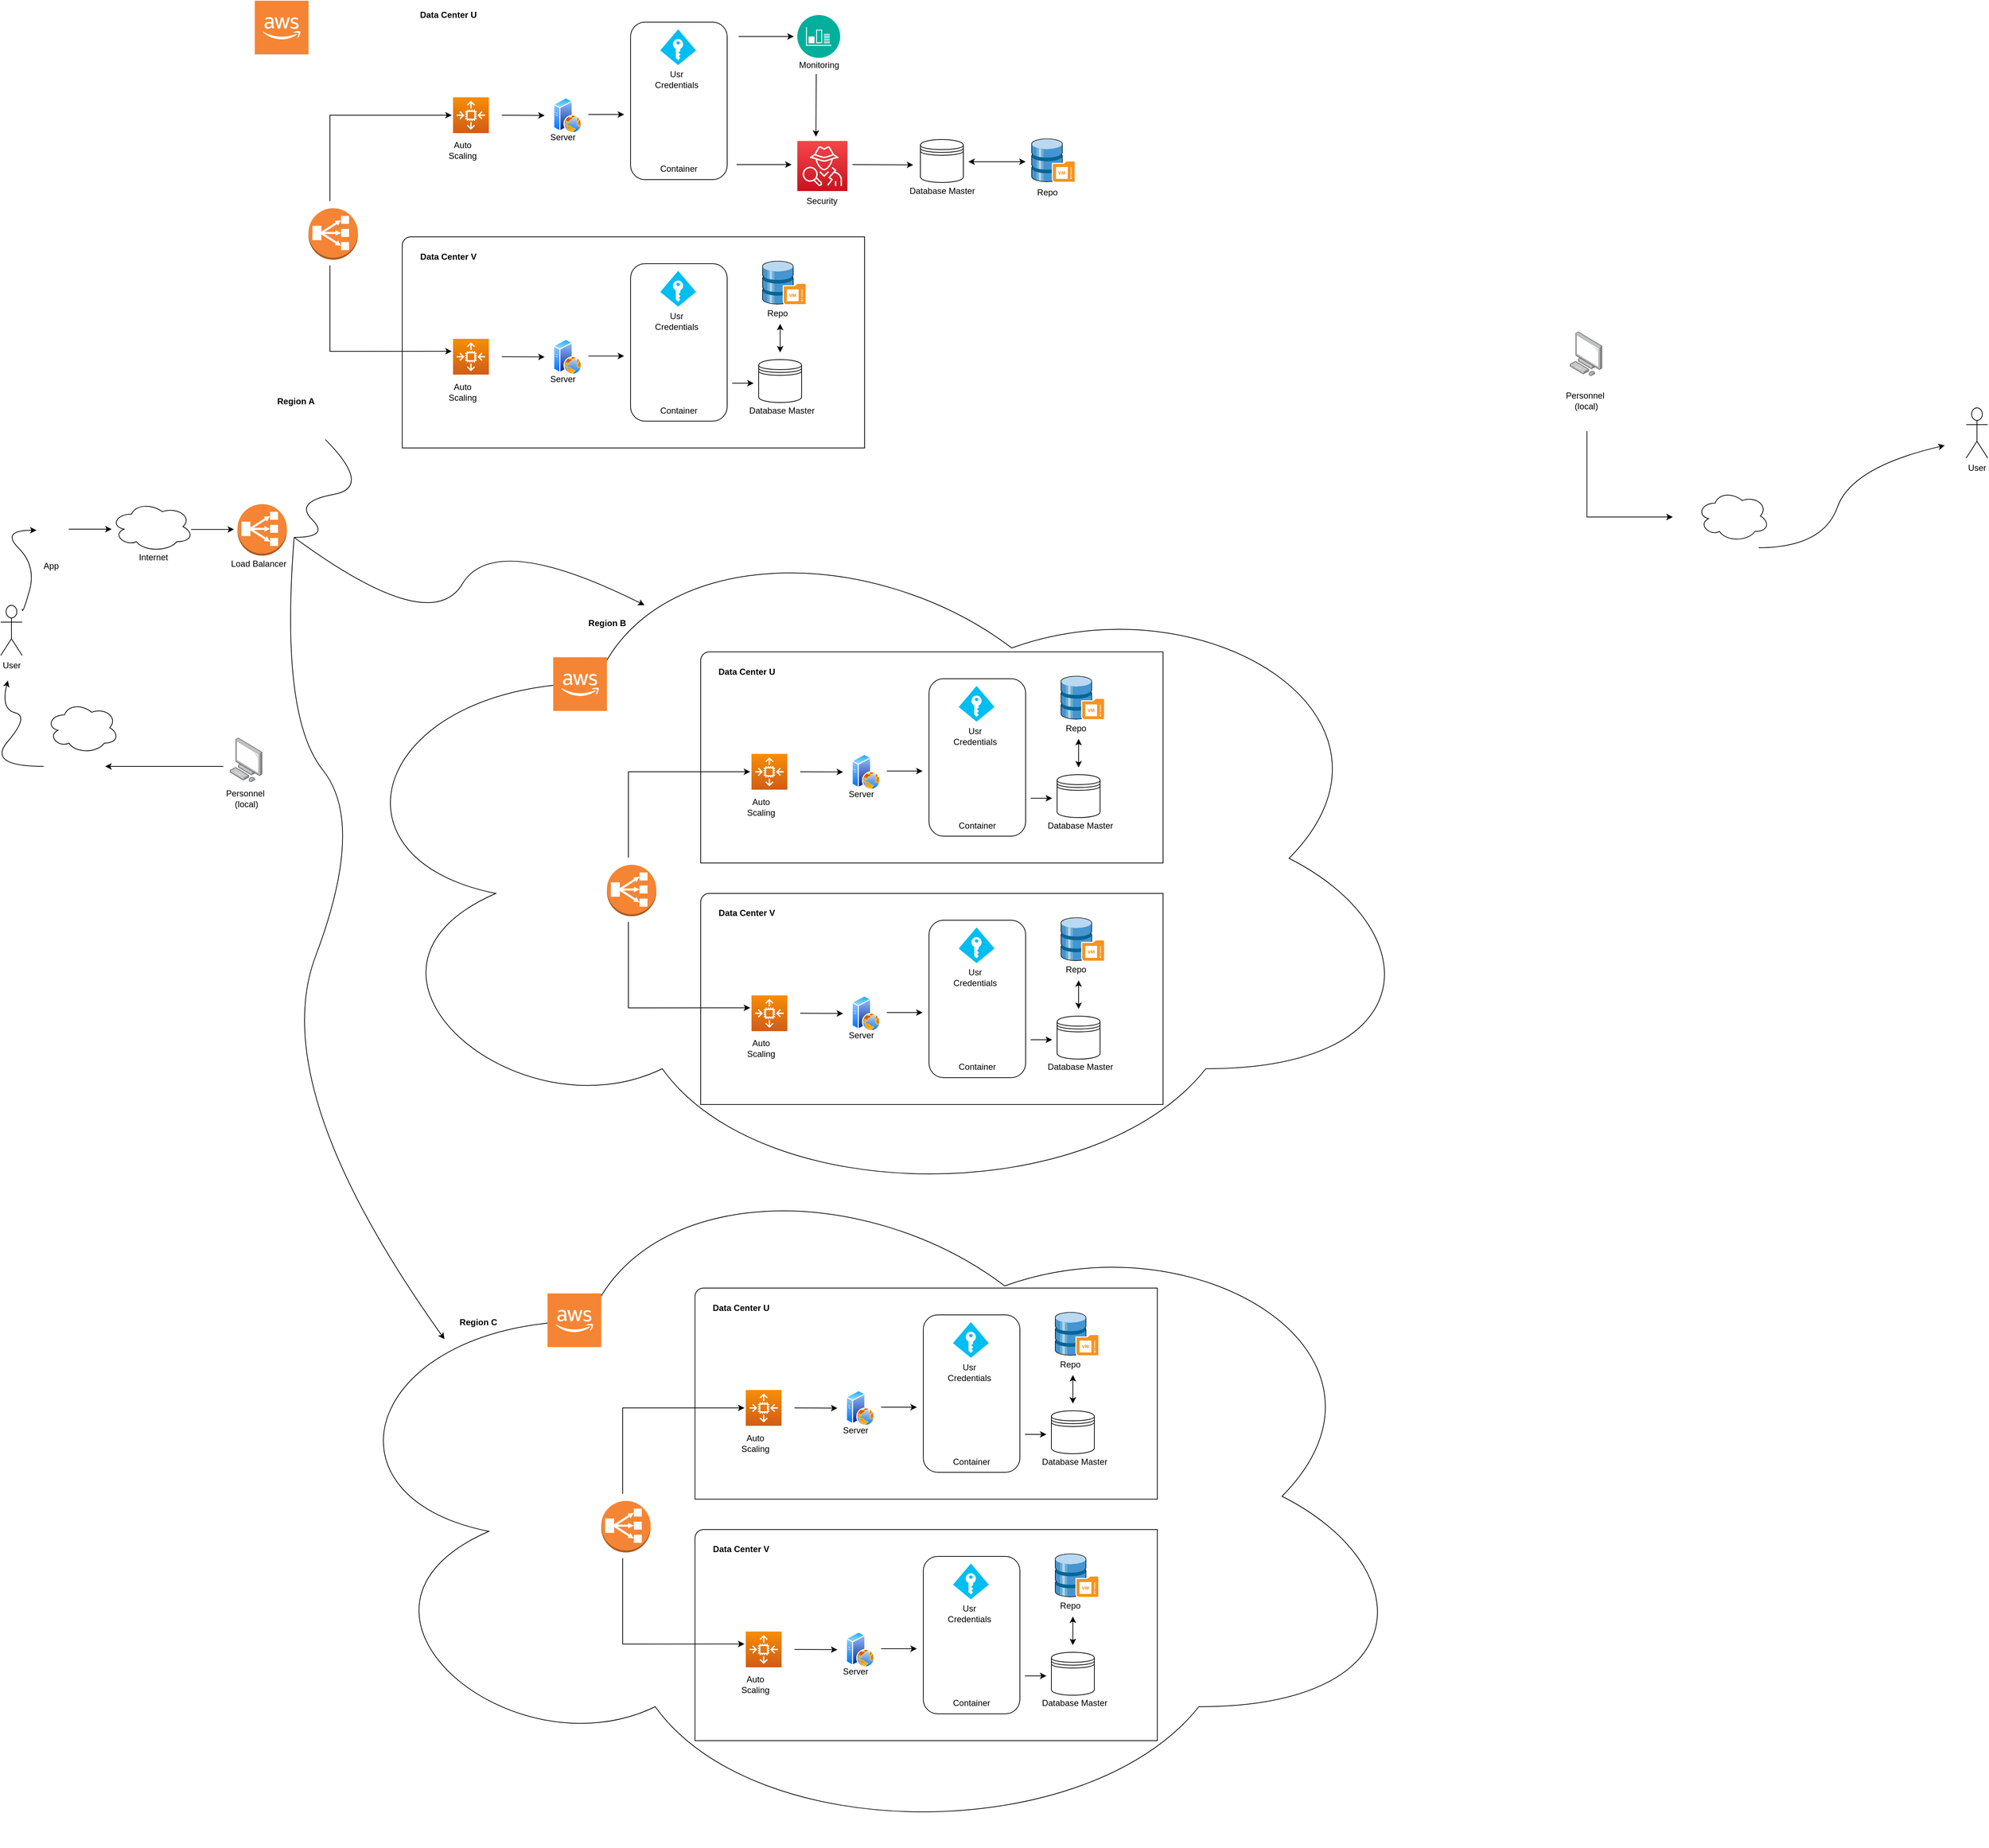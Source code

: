 <mxfile version="17.0.0" type="github">
  <diagram id="yPxyJZ8AM_hMuL3Unpa9" name="gitflow">
    <mxGraphModel dx="1068" dy="5305" grid="1" gridSize="10" guides="1" tooltips="1" connect="1" arrows="1" fold="1" page="1" pageScale="1" pageWidth="3300" pageHeight="4681" math="0" shadow="0">
      <root>
        <mxCell id="0" />
        <mxCell id="1" parent="0" />
        <mxCell id="aeybAfqKCNcVXMwGGbME-222" value="" style="ellipse;shape=cloud;whiteSpace=wrap;html=1;fillColor=none;" vertex="1" parent="1">
          <mxGeometry x="454" y="910" width="1550" height="980" as="geometry" />
        </mxCell>
        <mxCell id="aeybAfqKCNcVXMwGGbME-177" value="" style="ellipse;shape=cloud;whiteSpace=wrap;html=1;fillColor=none;" vertex="1" parent="1">
          <mxGeometry x="463.8" y="18.5" width="1550" height="980" as="geometry" />
        </mxCell>
        <object label="User&lt;br&gt;" id="ce-0WmokCaHtLLE00WAw-1">
          <mxCell style="shape=umlActor;verticalLabelPosition=bottom;verticalAlign=top;html=1;outlineConnect=0;" parent="1" vertex="1">
            <mxGeometry x="20" y="155" width="30" height="70" as="geometry" />
          </mxCell>
        </object>
        <mxCell id="ce-0WmokCaHtLLE00WAw-7" value="Internet&lt;br&gt;" style="text;html=1;align=center;verticalAlign=middle;resizable=0;points=[];autosize=1;strokeColor=none;fillColor=none;" parent="1" vertex="1">
          <mxGeometry x="203" y="78.35" width="60" height="20" as="geometry" />
        </mxCell>
        <mxCell id="ce-0WmokCaHtLLE00WAw-12" value="" style="ellipse;shape=cloud;whiteSpace=wrap;html=1;" parent="1" vertex="1">
          <mxGeometry x="174" y="10" width="115" height="70" as="geometry" />
        </mxCell>
        <mxCell id="ce-0WmokCaHtLLE00WAw-13" value="" style="shape=image;html=1;verticalAlign=top;verticalLabelPosition=bottom;labelBackgroundColor=#ffffff;imageAspect=0;aspect=fixed;image=https://cdn4.iconfinder.com/data/icons/48-bubbles/48/27.Phone-128.png" parent="1" vertex="1">
          <mxGeometry x="60" y="22.5" width="65" height="65" as="geometry" />
        </mxCell>
        <mxCell id="ce-0WmokCaHtLLE00WAw-15" value="App" style="text;html=1;align=center;verticalAlign=middle;resizable=0;points=[];autosize=1;strokeColor=none;fillColor=none;" parent="1" vertex="1">
          <mxGeometry x="70" y="90" width="40" height="20" as="geometry" />
        </mxCell>
        <mxCell id="ce-0WmokCaHtLLE00WAw-16" value="" style="curved=1;endArrow=classic;html=1;rounded=0;" parent="1" edge="1">
          <mxGeometry width="50" height="50" relative="1" as="geometry">
            <mxPoint x="50" y="160" as="sourcePoint" />
            <mxPoint x="70" y="50" as="targetPoint" />
            <Array as="points">
              <mxPoint x="50" y="170" />
              <mxPoint x="70" y="100" />
              <mxPoint x="20" y="50" />
            </Array>
          </mxGeometry>
        </mxCell>
        <mxCell id="ce-0WmokCaHtLLE00WAw-18" value="" style="endArrow=classic;html=1;rounded=0;" parent="1" edge="1">
          <mxGeometry width="50" height="50" relative="1" as="geometry">
            <mxPoint x="115" y="48.5" as="sourcePoint" />
            <mxPoint x="175" y="48.5" as="targetPoint" />
          </mxGeometry>
        </mxCell>
        <mxCell id="ce-0WmokCaHtLLE00WAw-19" value="Load Balancer" style="text;html=1;align=center;verticalAlign=middle;resizable=0;points=[];autosize=1;strokeColor=none;fillColor=none;" parent="1" vertex="1">
          <mxGeometry x="335.3" y="87.35" width="90" height="20" as="geometry" />
        </mxCell>
        <mxCell id="ce-0WmokCaHtLLE00WAw-21" value="" style="points=[];aspect=fixed;html=1;align=center;shadow=0;dashed=0;image;image=img/lib/allied_telesis/computer_and_terminals/Personal_Computer.svg;" parent="1" vertex="1">
          <mxGeometry x="340" y="340" width="45.6" height="61.8" as="geometry" />
        </mxCell>
        <mxCell id="ce-0WmokCaHtLLE00WAw-22" value="Personnel&amp;nbsp;&lt;br&gt;(local)" style="text;html=1;align=center;verticalAlign=middle;resizable=0;points=[];autosize=1;strokeColor=none;fillColor=none;" parent="1" vertex="1">
          <mxGeometry x="327.8" y="410" width="70" height="30" as="geometry" />
        </mxCell>
        <mxCell id="ce-0WmokCaHtLLE00WAw-23" value="" style="shape=image;html=1;verticalAlign=top;verticalLabelPosition=bottom;labelBackgroundColor=#ffffff;imageAspect=0;aspect=fixed;image=https://cdn2.iconfinder.com/data/icons/web-development-and-studio/512/108_Map_Camping_plan_track_location_camping_camp-128.png" parent="1" vertex="1">
          <mxGeometry x="115.35" y="306.8" width="38.2" height="38.2" as="geometry" />
        </mxCell>
        <mxCell id="ce-0WmokCaHtLLE00WAw-24" value="" style="shape=image;html=1;verticalAlign=top;verticalLabelPosition=bottom;labelBackgroundColor=#ffffff;imageAspect=0;aspect=fixed;image=https://cdn4.iconfinder.com/data/icons/car-silhouettes/1000/van-128.png" parent="1" vertex="1">
          <mxGeometry x="85.55" y="350" width="68" height="68" as="geometry" />
        </mxCell>
        <mxCell id="ce-0WmokCaHtLLE00WAw-32" value="" style="curved=1;endArrow=classic;html=1;rounded=0;exitX=-0.082;exitY=0.441;exitDx=0;exitDy=0;exitPerimeter=0;" parent="1" edge="1" source="ce-0WmokCaHtLLE00WAw-24">
          <mxGeometry width="50" height="50" relative="1" as="geometry">
            <mxPoint x="70" y="410" as="sourcePoint" />
            <mxPoint x="30" y="260" as="targetPoint" />
            <Array as="points">
              <mxPoint y="380" />
              <mxPoint x="60" y="310" />
              <mxPoint x="20" y="300" />
            </Array>
          </mxGeometry>
        </mxCell>
        <mxCell id="ce-0WmokCaHtLLE00WAw-33" value="" style="ellipse;shape=cloud;whiteSpace=wrap;html=1;fillColor=none;" parent="1" vertex="1">
          <mxGeometry x="83.9" y="290" width="101.1" height="71.8" as="geometry" />
        </mxCell>
        <mxCell id="ce-0WmokCaHtLLE00WAw-35" value="" style="endArrow=classic;html=1;rounded=0;exitX=0;exitY=0.647;exitDx=0;exitDy=0;exitPerimeter=0;" parent="1" edge="1">
          <mxGeometry width="50" height="50" relative="1" as="geometry">
            <mxPoint x="331" y="379.985" as="sourcePoint" />
            <mxPoint x="166" y="380" as="targetPoint" />
          </mxGeometry>
        </mxCell>
        <mxCell id="aeybAfqKCNcVXMwGGbME-7" value="Region A" style="text;html=1;align=center;verticalAlign=middle;resizable=0;points=[];autosize=1;strokeColor=none;fillColor=none;fontStyle=1" vertex="1" parent="1">
          <mxGeometry x="396.8" y="-140" width="70" height="20" as="geometry" />
        </mxCell>
        <mxCell id="aeybAfqKCNcVXMwGGbME-10" value="" style="outlineConnect=0;dashed=0;verticalLabelPosition=bottom;verticalAlign=top;align=center;html=1;shape=mxgraph.aws3.classic_load_balancer;fillColor=#F58534;gradientColor=none;" vertex="1" parent="1">
          <mxGeometry x="350.8" y="13.5" width="69" height="72" as="geometry" />
        </mxCell>
        <mxCell id="aeybAfqKCNcVXMwGGbME-13" value="Region B" style="text;html=1;align=center;verticalAlign=middle;resizable=0;points=[];autosize=1;strokeColor=none;fillColor=none;fontStyle=1" vertex="1" parent="1">
          <mxGeometry x="832" y="170" width="70" height="20" as="geometry" />
        </mxCell>
        <mxCell id="aeybAfqKCNcVXMwGGbME-14" value="Region C" style="text;html=1;align=center;verticalAlign=middle;resizable=0;points=[];autosize=1;strokeColor=none;fillColor=none;fontStyle=1" vertex="1" parent="1">
          <mxGeometry x="652" y="1146.5" width="70" height="20" as="geometry" />
        </mxCell>
        <mxCell id="aeybAfqKCNcVXMwGGbME-30" value="" style="outlineConnect=0;dashed=0;verticalLabelPosition=bottom;verticalAlign=top;align=center;html=1;shape=mxgraph.aws3.cloud_2;fillColor=#F58534;gradientColor=none;" vertex="1" parent="1">
          <mxGeometry x="375" y="-690" width="75" height="75" as="geometry" />
        </mxCell>
        <mxCell id="aeybAfqKCNcVXMwGGbME-84" value="" style="endArrow=classic;html=1;rounded=0;" edge="1" parent="1">
          <mxGeometry width="50" height="50" relative="1" as="geometry">
            <mxPoint x="286" y="48.83" as="sourcePoint" />
            <mxPoint x="346" y="48.83" as="targetPoint" />
          </mxGeometry>
        </mxCell>
        <mxCell id="aeybAfqKCNcVXMwGGbME-88" value="" style="curved=1;endArrow=classic;html=1;rounded=0;entryX=0.294;entryY=0.139;entryDx=0;entryDy=0;entryPerimeter=0;" edge="1" parent="1" target="aeybAfqKCNcVXMwGGbME-177">
          <mxGeometry width="50" height="50" relative="1" as="geometry">
            <mxPoint x="430" y="60" as="sourcePoint" />
            <mxPoint x="143.367" y="727.723" as="targetPoint" />
            <Array as="points">
              <mxPoint x="620" y="200" />
              <mxPoint x="710" y="50" />
            </Array>
          </mxGeometry>
        </mxCell>
        <mxCell id="aeybAfqKCNcVXMwGGbME-89" value="" style="curved=1;endArrow=classic;html=1;rounded=0;entryX=0.12;entryY=0.276;entryDx=0;entryDy=0;entryPerimeter=0;" edge="1" parent="1" target="aeybAfqKCNcVXMwGGbME-222">
          <mxGeometry width="50" height="50" relative="1" as="geometry">
            <mxPoint x="430" y="60" as="sourcePoint" />
            <mxPoint x="460" y="1200" as="targetPoint" />
            <Array as="points">
              <mxPoint x="410" y="310" />
              <mxPoint x="530" y="460" />
              <mxPoint x="390" y="830" />
            </Array>
          </mxGeometry>
        </mxCell>
        <mxCell id="aeybAfqKCNcVXMwGGbME-91" value="" style="outlineConnect=0;dashed=0;verticalLabelPosition=bottom;verticalAlign=top;align=center;html=1;shape=mxgraph.aws3.classic_load_balancer;fillColor=#F58534;gradientColor=none;" vertex="1" parent="1">
          <mxGeometry x="450" y="-400" width="69" height="72" as="geometry" />
        </mxCell>
        <mxCell id="aeybAfqKCNcVXMwGGbME-93" value="" style="verticalLabelPosition=bottom;html=1;verticalAlign=top;align=center;strokeColor=none;fillColor=#00BEF2;shape=mxgraph.azure.access_control;" vertex="1" parent="1">
          <mxGeometry x="941.5" y="-650" width="50" height="50" as="geometry" />
        </mxCell>
        <mxCell id="aeybAfqKCNcVXMwGGbME-94" value="" style="shape=image;html=1;verticalAlign=top;verticalLabelPosition=bottom;labelBackgroundColor=#ffffff;imageAspect=0;aspect=fixed;image=https://cdn0.iconfinder.com/data/icons/social-media-2104/24/social_media_social_media_logo_docker-128.png" vertex="1" parent="1">
          <mxGeometry x="933.5" y="-533" width="68" height="68" as="geometry" />
        </mxCell>
        <mxCell id="aeybAfqKCNcVXMwGGbME-96" value="Container" style="text;html=1;align=center;verticalAlign=middle;resizable=0;points=[];autosize=1;strokeColor=none;fillColor=none;" vertex="1" parent="1">
          <mxGeometry x="931.5" y="-465" width="70" height="20" as="geometry" />
        </mxCell>
        <mxCell id="aeybAfqKCNcVXMwGGbME-97" value="" style="sketch=0;points=[[0,0,0],[0.25,0,0],[0.5,0,0],[0.75,0,0],[1,0,0],[0,1,0],[0.25,1,0],[0.5,1,0],[0.75,1,0],[1,1,0],[0,0.25,0],[0,0.5,0],[0,0.75,0],[1,0.25,0],[1,0.5,0],[1,0.75,0]];outlineConnect=0;fontColor=#232F3E;gradientColor=#F78E04;gradientDirection=north;fillColor=#D05C17;strokeColor=#ffffff;dashed=0;verticalLabelPosition=bottom;verticalAlign=top;align=center;html=1;fontSize=12;fontStyle=0;aspect=fixed;shape=mxgraph.aws4.resourceIcon;resIcon=mxgraph.aws4.auto_scaling2;" vertex="1" parent="1">
          <mxGeometry x="652" y="-555" width="50" height="50" as="geometry" />
        </mxCell>
        <mxCell id="aeybAfqKCNcVXMwGGbME-98" value="Auto &lt;br&gt;Scaling" style="text;html=1;align=center;verticalAlign=middle;resizable=0;points=[];autosize=1;strokeColor=none;fillColor=none;" vertex="1" parent="1">
          <mxGeometry x="640" y="-496" width="50" height="30" as="geometry" />
        </mxCell>
        <mxCell id="aeybAfqKCNcVXMwGGbME-101" value="" style="rounded=1;whiteSpace=wrap;html=1;fillColor=none;" vertex="1" parent="1">
          <mxGeometry x="900" y="-660" width="135" height="220" as="geometry" />
        </mxCell>
        <mxCell id="aeybAfqKCNcVXMwGGbME-102" value="Usr&lt;br&gt;Credentials" style="text;html=1;align=center;verticalAlign=middle;resizable=0;points=[];autosize=1;strokeColor=none;fillColor=none;" vertex="1" parent="1">
          <mxGeometry x="923.5" y="-595" width="80" height="30" as="geometry" />
        </mxCell>
        <mxCell id="aeybAfqKCNcVXMwGGbME-103" value="" style="endArrow=classic;html=1;rounded=0;" edge="1" parent="1">
          <mxGeometry width="50" height="50" relative="1" as="geometry">
            <mxPoint x="841" y="-531" as="sourcePoint" />
            <mxPoint x="891" y="-531" as="targetPoint" />
          </mxGeometry>
        </mxCell>
        <mxCell id="aeybAfqKCNcVXMwGGbME-104" value="" style="endArrow=classic;html=1;rounded=0;" edge="1" parent="1">
          <mxGeometry width="50" height="50" relative="1" as="geometry">
            <mxPoint x="720" y="-530.0" as="sourcePoint" />
            <mxPoint x="780" y="-529.67" as="targetPoint" />
          </mxGeometry>
        </mxCell>
        <mxCell id="aeybAfqKCNcVXMwGGbME-105" value="" style="endArrow=classic;startArrow=classic;html=1;rounded=0;" edge="1" parent="1">
          <mxGeometry width="50" height="50" relative="1" as="geometry">
            <mxPoint x="1452" y="-465" as="sourcePoint" />
            <mxPoint x="1372" y="-465" as="targetPoint" />
            <Array as="points" />
          </mxGeometry>
        </mxCell>
        <mxCell id="aeybAfqKCNcVXMwGGbME-106" value="" style="aspect=fixed;perimeter=ellipsePerimeter;html=1;align=center;shadow=0;dashed=0;spacingTop=3;image;image=img/lib/active_directory/web_server.svg;fillColor=none;" vertex="1" parent="1">
          <mxGeometry x="792" y="-555" width="40" height="50" as="geometry" />
        </mxCell>
        <mxCell id="aeybAfqKCNcVXMwGGbME-107" value="" style="endArrow=classic;html=1;rounded=0;" edge="1" parent="1">
          <mxGeometry width="50" height="50" relative="1" as="geometry">
            <mxPoint x="1048" y="-461" as="sourcePoint" />
            <mxPoint x="1125" y="-461" as="targetPoint" />
          </mxGeometry>
        </mxCell>
        <mxCell id="aeybAfqKCNcVXMwGGbME-109" value="Data Center U" style="text;html=1;align=center;verticalAlign=middle;resizable=0;points=[];autosize=1;strokeColor=none;fillColor=none;fontStyle=1" vertex="1" parent="1">
          <mxGeometry x="600" y="-680" width="90" height="20" as="geometry" />
        </mxCell>
        <mxCell id="aeybAfqKCNcVXMwGGbME-110" value="Server" style="text;html=1;align=center;verticalAlign=middle;resizable=0;points=[];autosize=1;strokeColor=none;fillColor=none;" vertex="1" parent="1">
          <mxGeometry x="780" y="-509" width="50" height="20" as="geometry" />
        </mxCell>
        <mxCell id="aeybAfqKCNcVXMwGGbME-111" value="&lt;span style=&quot;white-space: pre&quot;&gt;	&lt;/span&gt;&lt;span style=&quot;white-space: pre&quot;&gt;	&lt;/span&gt;" style="shape=datastore;whiteSpace=wrap;html=1;" vertex="1" parent="1">
          <mxGeometry x="1079" y="-188.5" width="60" height="60" as="geometry" />
        </mxCell>
        <mxCell id="aeybAfqKCNcVXMwGGbME-112" value="" style="verticalLabelPosition=bottom;html=1;verticalAlign=top;align=center;strokeColor=none;fillColor=#00BEF2;shape=mxgraph.azure.access_control;" vertex="1" parent="1">
          <mxGeometry x="941.5" y="-312.5" width="50" height="50" as="geometry" />
        </mxCell>
        <mxCell id="aeybAfqKCNcVXMwGGbME-113" value="" style="shape=image;html=1;verticalAlign=top;verticalLabelPosition=bottom;labelBackgroundColor=#ffffff;imageAspect=0;aspect=fixed;image=https://cdn0.iconfinder.com/data/icons/social-media-2104/24/social_media_social_media_logo_docker-128.png" vertex="1" parent="1">
          <mxGeometry x="933.5" y="-195.5" width="68" height="68" as="geometry" />
        </mxCell>
        <mxCell id="aeybAfqKCNcVXMwGGbME-114" value="Database Master" style="text;html=1;align=center;verticalAlign=middle;resizable=0;points=[];autosize=1;strokeColor=none;fillColor=none;" vertex="1" parent="1">
          <mxGeometry x="1056" y="-127.5" width="110" height="20" as="geometry" />
        </mxCell>
        <mxCell id="aeybAfqKCNcVXMwGGbME-115" value="Container" style="text;html=1;align=center;verticalAlign=middle;resizable=0;points=[];autosize=1;strokeColor=none;fillColor=none;" vertex="1" parent="1">
          <mxGeometry x="931.5" y="-127.5" width="70" height="20" as="geometry" />
        </mxCell>
        <mxCell id="aeybAfqKCNcVXMwGGbME-116" value="" style="sketch=0;points=[[0,0,0],[0.25,0,0],[0.5,0,0],[0.75,0,0],[1,0,0],[0,1,0],[0.25,1,0],[0.5,1,0],[0.75,1,0],[1,1,0],[0,0.25,0],[0,0.5,0],[0,0.75,0],[1,0.25,0],[1,0.5,0],[1,0.75,0]];outlineConnect=0;fontColor=#232F3E;gradientColor=#F78E04;gradientDirection=north;fillColor=#D05C17;strokeColor=#ffffff;dashed=0;verticalLabelPosition=bottom;verticalAlign=top;align=center;html=1;fontSize=12;fontStyle=0;aspect=fixed;shape=mxgraph.aws4.resourceIcon;resIcon=mxgraph.aws4.auto_scaling2;" vertex="1" parent="1">
          <mxGeometry x="652" y="-217.5" width="50" height="50" as="geometry" />
        </mxCell>
        <mxCell id="aeybAfqKCNcVXMwGGbME-117" value="Auto &lt;br&gt;Scaling" style="text;html=1;align=center;verticalAlign=middle;resizable=0;points=[];autosize=1;strokeColor=none;fillColor=none;" vertex="1" parent="1">
          <mxGeometry x="640" y="-158.5" width="50" height="30" as="geometry" />
        </mxCell>
        <mxCell id="aeybAfqKCNcVXMwGGbME-118" value="" style="shadow=0;dashed=0;html=1;labelPosition=center;verticalLabelPosition=bottom;verticalAlign=top;align=center;outlineConnect=0;shape=mxgraph.veeam.3d.backup_repository_2;fillColor=none;" vertex="1" parent="1">
          <mxGeometry x="1084" y="-326.5" width="62" height="62" as="geometry" />
        </mxCell>
        <mxCell id="aeybAfqKCNcVXMwGGbME-119" value="Repo" style="text;html=1;align=center;verticalAlign=middle;resizable=0;points=[];autosize=1;strokeColor=none;fillColor=none;" vertex="1" parent="1">
          <mxGeometry x="1085" y="-263.5" width="40" height="20" as="geometry" />
        </mxCell>
        <mxCell id="aeybAfqKCNcVXMwGGbME-120" value="" style="rounded=1;whiteSpace=wrap;html=1;fillColor=none;" vertex="1" parent="1">
          <mxGeometry x="900" y="-322.5" width="135" height="220" as="geometry" />
        </mxCell>
        <mxCell id="aeybAfqKCNcVXMwGGbME-121" value="Usr&lt;br&gt;Credentials" style="text;html=1;align=center;verticalAlign=middle;resizable=0;points=[];autosize=1;strokeColor=none;fillColor=none;" vertex="1" parent="1">
          <mxGeometry x="923.5" y="-257.5" width="80" height="30" as="geometry" />
        </mxCell>
        <mxCell id="aeybAfqKCNcVXMwGGbME-122" value="" style="endArrow=classic;html=1;rounded=0;" edge="1" parent="1">
          <mxGeometry width="50" height="50" relative="1" as="geometry">
            <mxPoint x="841" y="-193.5" as="sourcePoint" />
            <mxPoint x="891" y="-193.5" as="targetPoint" />
          </mxGeometry>
        </mxCell>
        <mxCell id="aeybAfqKCNcVXMwGGbME-123" value="" style="endArrow=classic;html=1;rounded=0;" edge="1" parent="1">
          <mxGeometry width="50" height="50" relative="1" as="geometry">
            <mxPoint x="720" y="-192.5" as="sourcePoint" />
            <mxPoint x="780" y="-192.17" as="targetPoint" />
          </mxGeometry>
        </mxCell>
        <mxCell id="aeybAfqKCNcVXMwGGbME-124" value="" style="endArrow=classic;startArrow=classic;html=1;rounded=0;" edge="1" parent="1">
          <mxGeometry width="50" height="50" relative="1" as="geometry">
            <mxPoint x="1109" y="-198.5" as="sourcePoint" />
            <mxPoint x="1109" y="-238.5" as="targetPoint" />
          </mxGeometry>
        </mxCell>
        <mxCell id="aeybAfqKCNcVXMwGGbME-125" value="" style="aspect=fixed;perimeter=ellipsePerimeter;html=1;align=center;shadow=0;dashed=0;spacingTop=3;image;image=img/lib/active_directory/web_server.svg;fillColor=none;" vertex="1" parent="1">
          <mxGeometry x="792" y="-217.5" width="40" height="50" as="geometry" />
        </mxCell>
        <mxCell id="aeybAfqKCNcVXMwGGbME-126" value="" style="endArrow=classic;html=1;rounded=0;" edge="1" parent="1">
          <mxGeometry width="50" height="50" relative="1" as="geometry">
            <mxPoint x="1042" y="-155.5" as="sourcePoint" />
            <mxPoint x="1072" y="-155.5" as="targetPoint" />
          </mxGeometry>
        </mxCell>
        <mxCell id="aeybAfqKCNcVXMwGGbME-127" value="" style="verticalLabelPosition=bottom;verticalAlign=top;html=1;shape=mxgraph.basic.corner_round_rect;dx=6;fillColor=none;" vertex="1" parent="1">
          <mxGeometry x="581" y="-360" width="646" height="295" as="geometry" />
        </mxCell>
        <mxCell id="aeybAfqKCNcVXMwGGbME-128" value="Data Center V" style="text;html=1;align=center;verticalAlign=middle;resizable=0;points=[];autosize=1;strokeColor=none;fillColor=none;fontStyle=1" vertex="1" parent="1">
          <mxGeometry x="600" y="-342.5" width="90" height="20" as="geometry" />
        </mxCell>
        <mxCell id="aeybAfqKCNcVXMwGGbME-129" value="Server" style="text;html=1;align=center;verticalAlign=middle;resizable=0;points=[];autosize=1;strokeColor=none;fillColor=none;" vertex="1" parent="1">
          <mxGeometry x="780" y="-171.5" width="50" height="20" as="geometry" />
        </mxCell>
        <mxCell id="aeybAfqKCNcVXMwGGbME-131" value="" style="endArrow=classic;html=1;rounded=0;entryX=0.107;entryY=0.568;entryDx=0;entryDy=0;entryPerimeter=0;" edge="1" parent="1">
          <mxGeometry width="50" height="50" relative="1" as="geometry">
            <mxPoint x="480" y="-410" as="sourcePoint" />
            <mxPoint x="650.122" y="-529.94" as="targetPoint" />
            <Array as="points">
              <mxPoint x="480" y="-530" />
            </Array>
          </mxGeometry>
        </mxCell>
        <mxCell id="aeybAfqKCNcVXMwGGbME-132" value="" style="endArrow=classic;html=1;rounded=0;entryX=0.107;entryY=0.542;entryDx=0;entryDy=0;entryPerimeter=0;" edge="1" parent="1" target="aeybAfqKCNcVXMwGGbME-127">
          <mxGeometry width="50" height="50" relative="1" as="geometry">
            <mxPoint x="480" y="-320" as="sourcePoint" />
            <mxPoint x="540" y="-130" as="targetPoint" />
            <Array as="points">
              <mxPoint x="480" y="-200" />
            </Array>
          </mxGeometry>
        </mxCell>
        <mxCell id="aeybAfqKCNcVXMwGGbME-135" value="" style="outlineConnect=0;dashed=0;verticalLabelPosition=bottom;verticalAlign=top;align=center;html=1;shape=mxgraph.aws3.cloud_2;fillColor=#F58534;gradientColor=none;" vertex="1" parent="1">
          <mxGeometry x="792" y="227.5" width="75" height="75" as="geometry" />
        </mxCell>
        <mxCell id="aeybAfqKCNcVXMwGGbME-136" value="" style="outlineConnect=0;dashed=0;verticalLabelPosition=bottom;verticalAlign=top;align=center;html=1;shape=mxgraph.aws3.classic_load_balancer;fillColor=#F58534;gradientColor=none;" vertex="1" parent="1">
          <mxGeometry x="867" y="517.5" width="69" height="72" as="geometry" />
        </mxCell>
        <mxCell id="aeybAfqKCNcVXMwGGbME-137" value="&lt;span style=&quot;white-space: pre&quot;&gt;	&lt;/span&gt;&lt;span style=&quot;white-space: pre&quot;&gt;	&lt;/span&gt;" style="shape=datastore;whiteSpace=wrap;html=1;" vertex="1" parent="1">
          <mxGeometry x="1496" y="391.5" width="60" height="60" as="geometry" />
        </mxCell>
        <mxCell id="aeybAfqKCNcVXMwGGbME-138" value="" style="verticalLabelPosition=bottom;html=1;verticalAlign=top;align=center;strokeColor=none;fillColor=#00BEF2;shape=mxgraph.azure.access_control;" vertex="1" parent="1">
          <mxGeometry x="1358.5" y="267.5" width="50" height="50" as="geometry" />
        </mxCell>
        <mxCell id="aeybAfqKCNcVXMwGGbME-139" value="" style="shape=image;html=1;verticalAlign=top;verticalLabelPosition=bottom;labelBackgroundColor=#ffffff;imageAspect=0;aspect=fixed;image=https://cdn0.iconfinder.com/data/icons/social-media-2104/24/social_media_social_media_logo_docker-128.png" vertex="1" parent="1">
          <mxGeometry x="1350.5" y="384.5" width="68" height="68" as="geometry" />
        </mxCell>
        <mxCell id="aeybAfqKCNcVXMwGGbME-140" value="Database Master" style="text;html=1;align=center;verticalAlign=middle;resizable=0;points=[];autosize=1;strokeColor=none;fillColor=none;" vertex="1" parent="1">
          <mxGeometry x="1473" y="452.5" width="110" height="20" as="geometry" />
        </mxCell>
        <mxCell id="aeybAfqKCNcVXMwGGbME-141" value="Container" style="text;html=1;align=center;verticalAlign=middle;resizable=0;points=[];autosize=1;strokeColor=none;fillColor=none;" vertex="1" parent="1">
          <mxGeometry x="1348.5" y="452.5" width="70" height="20" as="geometry" />
        </mxCell>
        <mxCell id="aeybAfqKCNcVXMwGGbME-142" value="" style="sketch=0;points=[[0,0,0],[0.25,0,0],[0.5,0,0],[0.75,0,0],[1,0,0],[0,1,0],[0.25,1,0],[0.5,1,0],[0.75,1,0],[1,1,0],[0,0.25,0],[0,0.5,0],[0,0.75,0],[1,0.25,0],[1,0.5,0],[1,0.75,0]];outlineConnect=0;fontColor=#232F3E;gradientColor=#F78E04;gradientDirection=north;fillColor=#D05C17;strokeColor=#ffffff;dashed=0;verticalLabelPosition=bottom;verticalAlign=top;align=center;html=1;fontSize=12;fontStyle=0;aspect=fixed;shape=mxgraph.aws4.resourceIcon;resIcon=mxgraph.aws4.auto_scaling2;" vertex="1" parent="1">
          <mxGeometry x="1069" y="362.5" width="50" height="50" as="geometry" />
        </mxCell>
        <mxCell id="aeybAfqKCNcVXMwGGbME-143" value="Auto &lt;br&gt;Scaling" style="text;html=1;align=center;verticalAlign=middle;resizable=0;points=[];autosize=1;strokeColor=none;fillColor=none;" vertex="1" parent="1">
          <mxGeometry x="1057" y="421.5" width="50" height="30" as="geometry" />
        </mxCell>
        <mxCell id="aeybAfqKCNcVXMwGGbME-144" value="" style="shadow=0;dashed=0;html=1;labelPosition=center;verticalLabelPosition=bottom;verticalAlign=top;align=center;outlineConnect=0;shape=mxgraph.veeam.3d.backup_repository_2;fillColor=none;" vertex="1" parent="1">
          <mxGeometry x="1501" y="253.5" width="62" height="62" as="geometry" />
        </mxCell>
        <mxCell id="aeybAfqKCNcVXMwGGbME-145" value="Repo" style="text;html=1;align=center;verticalAlign=middle;resizable=0;points=[];autosize=1;strokeColor=none;fillColor=none;" vertex="1" parent="1">
          <mxGeometry x="1502" y="316.5" width="40" height="20" as="geometry" />
        </mxCell>
        <mxCell id="aeybAfqKCNcVXMwGGbME-146" value="" style="rounded=1;whiteSpace=wrap;html=1;fillColor=none;" vertex="1" parent="1">
          <mxGeometry x="1317" y="257.5" width="135" height="220" as="geometry" />
        </mxCell>
        <mxCell id="aeybAfqKCNcVXMwGGbME-147" value="Usr&lt;br&gt;Credentials" style="text;html=1;align=center;verticalAlign=middle;resizable=0;points=[];autosize=1;strokeColor=none;fillColor=none;" vertex="1" parent="1">
          <mxGeometry x="1340.5" y="322.5" width="80" height="30" as="geometry" />
        </mxCell>
        <mxCell id="aeybAfqKCNcVXMwGGbME-148" value="" style="endArrow=classic;html=1;rounded=0;" edge="1" parent="1">
          <mxGeometry width="50" height="50" relative="1" as="geometry">
            <mxPoint x="1258" y="386.5" as="sourcePoint" />
            <mxPoint x="1308" y="386.5" as="targetPoint" />
          </mxGeometry>
        </mxCell>
        <mxCell id="aeybAfqKCNcVXMwGGbME-149" value="" style="endArrow=classic;html=1;rounded=0;" edge="1" parent="1">
          <mxGeometry width="50" height="50" relative="1" as="geometry">
            <mxPoint x="1137" y="387.5" as="sourcePoint" />
            <mxPoint x="1197" y="387.83" as="targetPoint" />
          </mxGeometry>
        </mxCell>
        <mxCell id="aeybAfqKCNcVXMwGGbME-150" value="" style="endArrow=classic;startArrow=classic;html=1;rounded=0;" edge="1" parent="1">
          <mxGeometry width="50" height="50" relative="1" as="geometry">
            <mxPoint x="1526" y="381.5" as="sourcePoint" />
            <mxPoint x="1526" y="341.5" as="targetPoint" />
          </mxGeometry>
        </mxCell>
        <mxCell id="aeybAfqKCNcVXMwGGbME-151" value="" style="aspect=fixed;perimeter=ellipsePerimeter;html=1;align=center;shadow=0;dashed=0;spacingTop=3;image;image=img/lib/active_directory/web_server.svg;fillColor=none;" vertex="1" parent="1">
          <mxGeometry x="1209" y="362.5" width="40" height="50" as="geometry" />
        </mxCell>
        <mxCell id="aeybAfqKCNcVXMwGGbME-152" value="" style="endArrow=classic;html=1;rounded=0;" edge="1" parent="1">
          <mxGeometry width="50" height="50" relative="1" as="geometry">
            <mxPoint x="1459" y="424.5" as="sourcePoint" />
            <mxPoint x="1489" y="424.5" as="targetPoint" />
          </mxGeometry>
        </mxCell>
        <mxCell id="aeybAfqKCNcVXMwGGbME-153" value="" style="verticalLabelPosition=bottom;verticalAlign=top;html=1;shape=mxgraph.basic.corner_round_rect;dx=6;fillColor=none;" vertex="1" parent="1">
          <mxGeometry x="998" y="220" width="646" height="295" as="geometry" />
        </mxCell>
        <mxCell id="aeybAfqKCNcVXMwGGbME-154" value="Data Center U" style="text;html=1;align=center;verticalAlign=middle;resizable=0;points=[];autosize=1;strokeColor=none;fillColor=none;fontStyle=1" vertex="1" parent="1">
          <mxGeometry x="1017" y="237.5" width="90" height="20" as="geometry" />
        </mxCell>
        <mxCell id="aeybAfqKCNcVXMwGGbME-155" value="Server" style="text;html=1;align=center;verticalAlign=middle;resizable=0;points=[];autosize=1;strokeColor=none;fillColor=none;" vertex="1" parent="1">
          <mxGeometry x="1197" y="408.5" width="50" height="20" as="geometry" />
        </mxCell>
        <mxCell id="aeybAfqKCNcVXMwGGbME-156" value="&lt;span style=&quot;white-space: pre&quot;&gt;	&lt;/span&gt;&lt;span style=&quot;white-space: pre&quot;&gt;	&lt;/span&gt;" style="shape=datastore;whiteSpace=wrap;html=1;" vertex="1" parent="1">
          <mxGeometry x="1496" y="729" width="60" height="60" as="geometry" />
        </mxCell>
        <mxCell id="aeybAfqKCNcVXMwGGbME-157" value="" style="verticalLabelPosition=bottom;html=1;verticalAlign=top;align=center;strokeColor=none;fillColor=#00BEF2;shape=mxgraph.azure.access_control;" vertex="1" parent="1">
          <mxGeometry x="1358.5" y="605" width="50" height="50" as="geometry" />
        </mxCell>
        <mxCell id="aeybAfqKCNcVXMwGGbME-158" value="" style="shape=image;html=1;verticalAlign=top;verticalLabelPosition=bottom;labelBackgroundColor=#ffffff;imageAspect=0;aspect=fixed;image=https://cdn0.iconfinder.com/data/icons/social-media-2104/24/social_media_social_media_logo_docker-128.png" vertex="1" parent="1">
          <mxGeometry x="1350.5" y="722" width="68" height="68" as="geometry" />
        </mxCell>
        <mxCell id="aeybAfqKCNcVXMwGGbME-159" value="Database Master" style="text;html=1;align=center;verticalAlign=middle;resizable=0;points=[];autosize=1;strokeColor=none;fillColor=none;" vertex="1" parent="1">
          <mxGeometry x="1473" y="790" width="110" height="20" as="geometry" />
        </mxCell>
        <mxCell id="aeybAfqKCNcVXMwGGbME-160" value="Container" style="text;html=1;align=center;verticalAlign=middle;resizable=0;points=[];autosize=1;strokeColor=none;fillColor=none;" vertex="1" parent="1">
          <mxGeometry x="1348.5" y="790" width="70" height="20" as="geometry" />
        </mxCell>
        <mxCell id="aeybAfqKCNcVXMwGGbME-161" value="" style="sketch=0;points=[[0,0,0],[0.25,0,0],[0.5,0,0],[0.75,0,0],[1,0,0],[0,1,0],[0.25,1,0],[0.5,1,0],[0.75,1,0],[1,1,0],[0,0.25,0],[0,0.5,0],[0,0.75,0],[1,0.25,0],[1,0.5,0],[1,0.75,0]];outlineConnect=0;fontColor=#232F3E;gradientColor=#F78E04;gradientDirection=north;fillColor=#D05C17;strokeColor=#ffffff;dashed=0;verticalLabelPosition=bottom;verticalAlign=top;align=center;html=1;fontSize=12;fontStyle=0;aspect=fixed;shape=mxgraph.aws4.resourceIcon;resIcon=mxgraph.aws4.auto_scaling2;" vertex="1" parent="1">
          <mxGeometry x="1069" y="700" width="50" height="50" as="geometry" />
        </mxCell>
        <mxCell id="aeybAfqKCNcVXMwGGbME-162" value="Auto &lt;br&gt;Scaling" style="text;html=1;align=center;verticalAlign=middle;resizable=0;points=[];autosize=1;strokeColor=none;fillColor=none;" vertex="1" parent="1">
          <mxGeometry x="1057" y="759" width="50" height="30" as="geometry" />
        </mxCell>
        <mxCell id="aeybAfqKCNcVXMwGGbME-163" value="" style="shadow=0;dashed=0;html=1;labelPosition=center;verticalLabelPosition=bottom;verticalAlign=top;align=center;outlineConnect=0;shape=mxgraph.veeam.3d.backup_repository_2;fillColor=none;" vertex="1" parent="1">
          <mxGeometry x="1501" y="591" width="62" height="62" as="geometry" />
        </mxCell>
        <mxCell id="aeybAfqKCNcVXMwGGbME-164" value="Repo" style="text;html=1;align=center;verticalAlign=middle;resizable=0;points=[];autosize=1;strokeColor=none;fillColor=none;" vertex="1" parent="1">
          <mxGeometry x="1502" y="654" width="40" height="20" as="geometry" />
        </mxCell>
        <mxCell id="aeybAfqKCNcVXMwGGbME-165" value="" style="rounded=1;whiteSpace=wrap;html=1;fillColor=none;" vertex="1" parent="1">
          <mxGeometry x="1317" y="595" width="135" height="220" as="geometry" />
        </mxCell>
        <mxCell id="aeybAfqKCNcVXMwGGbME-166" value="Usr&lt;br&gt;Credentials" style="text;html=1;align=center;verticalAlign=middle;resizable=0;points=[];autosize=1;strokeColor=none;fillColor=none;" vertex="1" parent="1">
          <mxGeometry x="1340.5" y="660" width="80" height="30" as="geometry" />
        </mxCell>
        <mxCell id="aeybAfqKCNcVXMwGGbME-167" value="" style="endArrow=classic;html=1;rounded=0;" edge="1" parent="1">
          <mxGeometry width="50" height="50" relative="1" as="geometry">
            <mxPoint x="1258" y="724" as="sourcePoint" />
            <mxPoint x="1308" y="724" as="targetPoint" />
          </mxGeometry>
        </mxCell>
        <mxCell id="aeybAfqKCNcVXMwGGbME-168" value="" style="endArrow=classic;html=1;rounded=0;" edge="1" parent="1">
          <mxGeometry width="50" height="50" relative="1" as="geometry">
            <mxPoint x="1137" y="725.0" as="sourcePoint" />
            <mxPoint x="1197" y="725.33" as="targetPoint" />
          </mxGeometry>
        </mxCell>
        <mxCell id="aeybAfqKCNcVXMwGGbME-169" value="" style="endArrow=classic;startArrow=classic;html=1;rounded=0;" edge="1" parent="1">
          <mxGeometry width="50" height="50" relative="1" as="geometry">
            <mxPoint x="1526" y="719" as="sourcePoint" />
            <mxPoint x="1526" y="679" as="targetPoint" />
          </mxGeometry>
        </mxCell>
        <mxCell id="aeybAfqKCNcVXMwGGbME-170" value="" style="aspect=fixed;perimeter=ellipsePerimeter;html=1;align=center;shadow=0;dashed=0;spacingTop=3;image;image=img/lib/active_directory/web_server.svg;fillColor=none;" vertex="1" parent="1">
          <mxGeometry x="1209" y="700" width="40" height="50" as="geometry" />
        </mxCell>
        <mxCell id="aeybAfqKCNcVXMwGGbME-171" value="" style="endArrow=classic;html=1;rounded=0;" edge="1" parent="1">
          <mxGeometry width="50" height="50" relative="1" as="geometry">
            <mxPoint x="1459" y="762" as="sourcePoint" />
            <mxPoint x="1489" y="762" as="targetPoint" />
          </mxGeometry>
        </mxCell>
        <mxCell id="aeybAfqKCNcVXMwGGbME-172" value="" style="verticalLabelPosition=bottom;verticalAlign=top;html=1;shape=mxgraph.basic.corner_round_rect;dx=6;fillColor=none;" vertex="1" parent="1">
          <mxGeometry x="998" y="557.5" width="646" height="295" as="geometry" />
        </mxCell>
        <mxCell id="aeybAfqKCNcVXMwGGbME-173" value="Data Center V" style="text;html=1;align=center;verticalAlign=middle;resizable=0;points=[];autosize=1;strokeColor=none;fillColor=none;fontStyle=1" vertex="1" parent="1">
          <mxGeometry x="1017" y="575" width="90" height="20" as="geometry" />
        </mxCell>
        <mxCell id="aeybAfqKCNcVXMwGGbME-174" value="Server" style="text;html=1;align=center;verticalAlign=middle;resizable=0;points=[];autosize=1;strokeColor=none;fillColor=none;" vertex="1" parent="1">
          <mxGeometry x="1197" y="746" width="50" height="20" as="geometry" />
        </mxCell>
        <mxCell id="aeybAfqKCNcVXMwGGbME-175" value="" style="endArrow=classic;html=1;rounded=0;entryX=0.107;entryY=0.568;entryDx=0;entryDy=0;entryPerimeter=0;" edge="1" parent="1" target="aeybAfqKCNcVXMwGGbME-153">
          <mxGeometry width="50" height="50" relative="1" as="geometry">
            <mxPoint x="897" y="507.5" as="sourcePoint" />
            <mxPoint x="957" y="387.5" as="targetPoint" />
            <Array as="points">
              <mxPoint x="897" y="387.5" />
            </Array>
          </mxGeometry>
        </mxCell>
        <mxCell id="aeybAfqKCNcVXMwGGbME-176" value="" style="endArrow=classic;html=1;rounded=0;entryX=0.107;entryY=0.542;entryDx=0;entryDy=0;entryPerimeter=0;" edge="1" parent="1" target="aeybAfqKCNcVXMwGGbME-172">
          <mxGeometry width="50" height="50" relative="1" as="geometry">
            <mxPoint x="897" y="597.5" as="sourcePoint" />
            <mxPoint x="957" y="787.5" as="targetPoint" />
            <Array as="points">
              <mxPoint x="897" y="717.5" />
            </Array>
          </mxGeometry>
        </mxCell>
        <mxCell id="aeybAfqKCNcVXMwGGbME-178" value="" style="curved=1;endArrow=none;html=1;rounded=0;entryX=0.272;entryY=0.834;entryDx=0;entryDy=0;entryPerimeter=0;" edge="1" parent="1">
          <mxGeometry width="50" height="50" relative="1" as="geometry">
            <mxPoint x="430" y="60.0" as="sourcePoint" />
            <mxPoint x="473.6" y="-76.68" as="targetPoint" />
            <Array as="points">
              <mxPoint x="480" y="60" />
              <mxPoint x="430" y="10" />
              <mxPoint x="540" y="-10" />
            </Array>
          </mxGeometry>
        </mxCell>
        <mxCell id="aeybAfqKCNcVXMwGGbME-180" value="" style="outlineConnect=0;dashed=0;verticalLabelPosition=bottom;verticalAlign=top;align=center;html=1;shape=mxgraph.aws3.cloud_2;fillColor=#F58534;gradientColor=none;" vertex="1" parent="1">
          <mxGeometry x="784" y="1116.5" width="75" height="75" as="geometry" />
        </mxCell>
        <mxCell id="aeybAfqKCNcVXMwGGbME-181" value="" style="outlineConnect=0;dashed=0;verticalLabelPosition=bottom;verticalAlign=top;align=center;html=1;shape=mxgraph.aws3.classic_load_balancer;fillColor=#F58534;gradientColor=none;" vertex="1" parent="1">
          <mxGeometry x="859" y="1406.5" width="69" height="72" as="geometry" />
        </mxCell>
        <mxCell id="aeybAfqKCNcVXMwGGbME-182" value="&lt;span style=&quot;white-space: pre&quot;&gt;	&lt;/span&gt;&lt;span style=&quot;white-space: pre&quot;&gt;	&lt;/span&gt;" style="shape=datastore;whiteSpace=wrap;html=1;" vertex="1" parent="1">
          <mxGeometry x="1488" y="1280.5" width="60" height="60" as="geometry" />
        </mxCell>
        <mxCell id="aeybAfqKCNcVXMwGGbME-183" value="" style="verticalLabelPosition=bottom;html=1;verticalAlign=top;align=center;strokeColor=none;fillColor=#00BEF2;shape=mxgraph.azure.access_control;" vertex="1" parent="1">
          <mxGeometry x="1350.5" y="1156.5" width="50" height="50" as="geometry" />
        </mxCell>
        <mxCell id="aeybAfqKCNcVXMwGGbME-184" value="" style="shape=image;html=1;verticalAlign=top;verticalLabelPosition=bottom;labelBackgroundColor=#ffffff;imageAspect=0;aspect=fixed;image=https://cdn0.iconfinder.com/data/icons/social-media-2104/24/social_media_social_media_logo_docker-128.png" vertex="1" parent="1">
          <mxGeometry x="1342.5" y="1273.5" width="68" height="68" as="geometry" />
        </mxCell>
        <mxCell id="aeybAfqKCNcVXMwGGbME-185" value="Database Master" style="text;html=1;align=center;verticalAlign=middle;resizable=0;points=[];autosize=1;strokeColor=none;fillColor=none;" vertex="1" parent="1">
          <mxGeometry x="1465" y="1341.5" width="110" height="20" as="geometry" />
        </mxCell>
        <mxCell id="aeybAfqKCNcVXMwGGbME-186" value="Container" style="text;html=1;align=center;verticalAlign=middle;resizable=0;points=[];autosize=1;strokeColor=none;fillColor=none;" vertex="1" parent="1">
          <mxGeometry x="1340.5" y="1341.5" width="70" height="20" as="geometry" />
        </mxCell>
        <mxCell id="aeybAfqKCNcVXMwGGbME-187" value="" style="sketch=0;points=[[0,0,0],[0.25,0,0],[0.5,0,0],[0.75,0,0],[1,0,0],[0,1,0],[0.25,1,0],[0.5,1,0],[0.75,1,0],[1,1,0],[0,0.25,0],[0,0.5,0],[0,0.75,0],[1,0.25,0],[1,0.5,0],[1,0.75,0]];outlineConnect=0;fontColor=#232F3E;gradientColor=#F78E04;gradientDirection=north;fillColor=#D05C17;strokeColor=#ffffff;dashed=0;verticalLabelPosition=bottom;verticalAlign=top;align=center;html=1;fontSize=12;fontStyle=0;aspect=fixed;shape=mxgraph.aws4.resourceIcon;resIcon=mxgraph.aws4.auto_scaling2;" vertex="1" parent="1">
          <mxGeometry x="1061" y="1251.5" width="50" height="50" as="geometry" />
        </mxCell>
        <mxCell id="aeybAfqKCNcVXMwGGbME-188" value="Auto &lt;br&gt;Scaling" style="text;html=1;align=center;verticalAlign=middle;resizable=0;points=[];autosize=1;strokeColor=none;fillColor=none;" vertex="1" parent="1">
          <mxGeometry x="1049" y="1310.5" width="50" height="30" as="geometry" />
        </mxCell>
        <mxCell id="aeybAfqKCNcVXMwGGbME-189" value="" style="shadow=0;dashed=0;html=1;labelPosition=center;verticalLabelPosition=bottom;verticalAlign=top;align=center;outlineConnect=0;shape=mxgraph.veeam.3d.backup_repository_2;fillColor=none;" vertex="1" parent="1">
          <mxGeometry x="1493" y="1142.5" width="62" height="62" as="geometry" />
        </mxCell>
        <mxCell id="aeybAfqKCNcVXMwGGbME-190" value="Repo" style="text;html=1;align=center;verticalAlign=middle;resizable=0;points=[];autosize=1;strokeColor=none;fillColor=none;" vertex="1" parent="1">
          <mxGeometry x="1494" y="1205.5" width="40" height="20" as="geometry" />
        </mxCell>
        <mxCell id="aeybAfqKCNcVXMwGGbME-191" value="" style="rounded=1;whiteSpace=wrap;html=1;fillColor=none;" vertex="1" parent="1">
          <mxGeometry x="1309" y="1146.5" width="135" height="220" as="geometry" />
        </mxCell>
        <mxCell id="aeybAfqKCNcVXMwGGbME-192" value="Usr&lt;br&gt;Credentials" style="text;html=1;align=center;verticalAlign=middle;resizable=0;points=[];autosize=1;strokeColor=none;fillColor=none;" vertex="1" parent="1">
          <mxGeometry x="1332.5" y="1211.5" width="80" height="30" as="geometry" />
        </mxCell>
        <mxCell id="aeybAfqKCNcVXMwGGbME-193" value="" style="endArrow=classic;html=1;rounded=0;" edge="1" parent="1">
          <mxGeometry width="50" height="50" relative="1" as="geometry">
            <mxPoint x="1250" y="1275.5" as="sourcePoint" />
            <mxPoint x="1300" y="1275.5" as="targetPoint" />
          </mxGeometry>
        </mxCell>
        <mxCell id="aeybAfqKCNcVXMwGGbME-194" value="" style="endArrow=classic;html=1;rounded=0;" edge="1" parent="1">
          <mxGeometry width="50" height="50" relative="1" as="geometry">
            <mxPoint x="1129" y="1276.5" as="sourcePoint" />
            <mxPoint x="1189" y="1276.83" as="targetPoint" />
          </mxGeometry>
        </mxCell>
        <mxCell id="aeybAfqKCNcVXMwGGbME-195" value="" style="endArrow=classic;startArrow=classic;html=1;rounded=0;" edge="1" parent="1">
          <mxGeometry width="50" height="50" relative="1" as="geometry">
            <mxPoint x="1518" y="1270.5" as="sourcePoint" />
            <mxPoint x="1518" y="1230.5" as="targetPoint" />
          </mxGeometry>
        </mxCell>
        <mxCell id="aeybAfqKCNcVXMwGGbME-196" value="" style="aspect=fixed;perimeter=ellipsePerimeter;html=1;align=center;shadow=0;dashed=0;spacingTop=3;image;image=img/lib/active_directory/web_server.svg;fillColor=none;" vertex="1" parent="1">
          <mxGeometry x="1201" y="1251.5" width="40" height="50" as="geometry" />
        </mxCell>
        <mxCell id="aeybAfqKCNcVXMwGGbME-197" value="" style="endArrow=classic;html=1;rounded=0;" edge="1" parent="1">
          <mxGeometry width="50" height="50" relative="1" as="geometry">
            <mxPoint x="1451" y="1313.5" as="sourcePoint" />
            <mxPoint x="1481" y="1313.5" as="targetPoint" />
          </mxGeometry>
        </mxCell>
        <mxCell id="aeybAfqKCNcVXMwGGbME-198" value="" style="verticalLabelPosition=bottom;verticalAlign=top;html=1;shape=mxgraph.basic.corner_round_rect;dx=6;fillColor=none;" vertex="1" parent="1">
          <mxGeometry x="990" y="1109" width="646" height="295" as="geometry" />
        </mxCell>
        <mxCell id="aeybAfqKCNcVXMwGGbME-199" value="Data Center U" style="text;html=1;align=center;verticalAlign=middle;resizable=0;points=[];autosize=1;strokeColor=none;fillColor=none;fontStyle=1" vertex="1" parent="1">
          <mxGeometry x="1009" y="1126.5" width="90" height="20" as="geometry" />
        </mxCell>
        <mxCell id="aeybAfqKCNcVXMwGGbME-200" value="Server" style="text;html=1;align=center;verticalAlign=middle;resizable=0;points=[];autosize=1;strokeColor=none;fillColor=none;" vertex="1" parent="1">
          <mxGeometry x="1189" y="1297.5" width="50" height="20" as="geometry" />
        </mxCell>
        <mxCell id="aeybAfqKCNcVXMwGGbME-201" value="&lt;span style=&quot;white-space: pre&quot;&gt;	&lt;/span&gt;&lt;span style=&quot;white-space: pre&quot;&gt;	&lt;/span&gt;" style="shape=datastore;whiteSpace=wrap;html=1;" vertex="1" parent="1">
          <mxGeometry x="1488" y="1618" width="60" height="60" as="geometry" />
        </mxCell>
        <mxCell id="aeybAfqKCNcVXMwGGbME-202" value="" style="verticalLabelPosition=bottom;html=1;verticalAlign=top;align=center;strokeColor=none;fillColor=#00BEF2;shape=mxgraph.azure.access_control;" vertex="1" parent="1">
          <mxGeometry x="1350.5" y="1494" width="50" height="50" as="geometry" />
        </mxCell>
        <mxCell id="aeybAfqKCNcVXMwGGbME-203" value="" style="shape=image;html=1;verticalAlign=top;verticalLabelPosition=bottom;labelBackgroundColor=#ffffff;imageAspect=0;aspect=fixed;image=https://cdn0.iconfinder.com/data/icons/social-media-2104/24/social_media_social_media_logo_docker-128.png" vertex="1" parent="1">
          <mxGeometry x="1342.5" y="1611" width="68" height="68" as="geometry" />
        </mxCell>
        <mxCell id="aeybAfqKCNcVXMwGGbME-204" value="Database Master" style="text;html=1;align=center;verticalAlign=middle;resizable=0;points=[];autosize=1;strokeColor=none;fillColor=none;" vertex="1" parent="1">
          <mxGeometry x="1465" y="1679" width="110" height="20" as="geometry" />
        </mxCell>
        <mxCell id="aeybAfqKCNcVXMwGGbME-205" value="Container" style="text;html=1;align=center;verticalAlign=middle;resizable=0;points=[];autosize=1;strokeColor=none;fillColor=none;" vertex="1" parent="1">
          <mxGeometry x="1340.5" y="1679" width="70" height="20" as="geometry" />
        </mxCell>
        <mxCell id="aeybAfqKCNcVXMwGGbME-206" value="" style="sketch=0;points=[[0,0,0],[0.25,0,0],[0.5,0,0],[0.75,0,0],[1,0,0],[0,1,0],[0.25,1,0],[0.5,1,0],[0.75,1,0],[1,1,0],[0,0.25,0],[0,0.5,0],[0,0.75,0],[1,0.25,0],[1,0.5,0],[1,0.75,0]];outlineConnect=0;fontColor=#232F3E;gradientColor=#F78E04;gradientDirection=north;fillColor=#D05C17;strokeColor=#ffffff;dashed=0;verticalLabelPosition=bottom;verticalAlign=top;align=center;html=1;fontSize=12;fontStyle=0;aspect=fixed;shape=mxgraph.aws4.resourceIcon;resIcon=mxgraph.aws4.auto_scaling2;" vertex="1" parent="1">
          <mxGeometry x="1061" y="1589" width="50" height="50" as="geometry" />
        </mxCell>
        <mxCell id="aeybAfqKCNcVXMwGGbME-207" value="Auto &lt;br&gt;Scaling" style="text;html=1;align=center;verticalAlign=middle;resizable=0;points=[];autosize=1;strokeColor=none;fillColor=none;" vertex="1" parent="1">
          <mxGeometry x="1049" y="1648" width="50" height="30" as="geometry" />
        </mxCell>
        <mxCell id="aeybAfqKCNcVXMwGGbME-208" value="" style="shadow=0;dashed=0;html=1;labelPosition=center;verticalLabelPosition=bottom;verticalAlign=top;align=center;outlineConnect=0;shape=mxgraph.veeam.3d.backup_repository_2;fillColor=none;" vertex="1" parent="1">
          <mxGeometry x="1493" y="1480" width="62" height="62" as="geometry" />
        </mxCell>
        <mxCell id="aeybAfqKCNcVXMwGGbME-209" value="Repo" style="text;html=1;align=center;verticalAlign=middle;resizable=0;points=[];autosize=1;strokeColor=none;fillColor=none;" vertex="1" parent="1">
          <mxGeometry x="1494" y="1543" width="40" height="20" as="geometry" />
        </mxCell>
        <mxCell id="aeybAfqKCNcVXMwGGbME-210" value="" style="rounded=1;whiteSpace=wrap;html=1;fillColor=none;" vertex="1" parent="1">
          <mxGeometry x="1309" y="1484" width="135" height="220" as="geometry" />
        </mxCell>
        <mxCell id="aeybAfqKCNcVXMwGGbME-211" value="Usr&lt;br&gt;Credentials" style="text;html=1;align=center;verticalAlign=middle;resizable=0;points=[];autosize=1;strokeColor=none;fillColor=none;" vertex="1" parent="1">
          <mxGeometry x="1332.5" y="1549" width="80" height="30" as="geometry" />
        </mxCell>
        <mxCell id="aeybAfqKCNcVXMwGGbME-212" value="" style="endArrow=classic;html=1;rounded=0;" edge="1" parent="1">
          <mxGeometry width="50" height="50" relative="1" as="geometry">
            <mxPoint x="1250" y="1613" as="sourcePoint" />
            <mxPoint x="1300" y="1613" as="targetPoint" />
          </mxGeometry>
        </mxCell>
        <mxCell id="aeybAfqKCNcVXMwGGbME-213" value="" style="endArrow=classic;html=1;rounded=0;" edge="1" parent="1">
          <mxGeometry width="50" height="50" relative="1" as="geometry">
            <mxPoint x="1129" y="1614" as="sourcePoint" />
            <mxPoint x="1189" y="1614.33" as="targetPoint" />
          </mxGeometry>
        </mxCell>
        <mxCell id="aeybAfqKCNcVXMwGGbME-214" value="" style="endArrow=classic;startArrow=classic;html=1;rounded=0;" edge="1" parent="1">
          <mxGeometry width="50" height="50" relative="1" as="geometry">
            <mxPoint x="1518" y="1608" as="sourcePoint" />
            <mxPoint x="1518" y="1568" as="targetPoint" />
          </mxGeometry>
        </mxCell>
        <mxCell id="aeybAfqKCNcVXMwGGbME-215" value="" style="aspect=fixed;perimeter=ellipsePerimeter;html=1;align=center;shadow=0;dashed=0;spacingTop=3;image;image=img/lib/active_directory/web_server.svg;fillColor=none;" vertex="1" parent="1">
          <mxGeometry x="1201" y="1589" width="40" height="50" as="geometry" />
        </mxCell>
        <mxCell id="aeybAfqKCNcVXMwGGbME-216" value="" style="endArrow=classic;html=1;rounded=0;" edge="1" parent="1">
          <mxGeometry width="50" height="50" relative="1" as="geometry">
            <mxPoint x="1451" y="1651" as="sourcePoint" />
            <mxPoint x="1481" y="1651" as="targetPoint" />
          </mxGeometry>
        </mxCell>
        <mxCell id="aeybAfqKCNcVXMwGGbME-217" value="" style="verticalLabelPosition=bottom;verticalAlign=top;html=1;shape=mxgraph.basic.corner_round_rect;dx=6;fillColor=none;" vertex="1" parent="1">
          <mxGeometry x="990" y="1446.5" width="646" height="295" as="geometry" />
        </mxCell>
        <mxCell id="aeybAfqKCNcVXMwGGbME-218" value="Data Center V" style="text;html=1;align=center;verticalAlign=middle;resizable=0;points=[];autosize=1;strokeColor=none;fillColor=none;fontStyle=1" vertex="1" parent="1">
          <mxGeometry x="1009" y="1464" width="90" height="20" as="geometry" />
        </mxCell>
        <mxCell id="aeybAfqKCNcVXMwGGbME-219" value="Server" style="text;html=1;align=center;verticalAlign=middle;resizable=0;points=[];autosize=1;strokeColor=none;fillColor=none;" vertex="1" parent="1">
          <mxGeometry x="1189" y="1635" width="50" height="20" as="geometry" />
        </mxCell>
        <mxCell id="aeybAfqKCNcVXMwGGbME-220" value="" style="endArrow=classic;html=1;rounded=0;entryX=0.107;entryY=0.568;entryDx=0;entryDy=0;entryPerimeter=0;" edge="1" parent="1" target="aeybAfqKCNcVXMwGGbME-198">
          <mxGeometry width="50" height="50" relative="1" as="geometry">
            <mxPoint x="889" y="1396.5" as="sourcePoint" />
            <mxPoint x="949" y="1276.5" as="targetPoint" />
            <Array as="points">
              <mxPoint x="889" y="1276.5" />
            </Array>
          </mxGeometry>
        </mxCell>
        <mxCell id="aeybAfqKCNcVXMwGGbME-221" value="" style="endArrow=classic;html=1;rounded=0;entryX=0.107;entryY=0.542;entryDx=0;entryDy=0;entryPerimeter=0;" edge="1" parent="1" target="aeybAfqKCNcVXMwGGbME-217">
          <mxGeometry width="50" height="50" relative="1" as="geometry">
            <mxPoint x="889" y="1486.5" as="sourcePoint" />
            <mxPoint x="949" y="1676.5" as="targetPoint" />
            <Array as="points">
              <mxPoint x="889" y="1606.5" />
            </Array>
          </mxGeometry>
        </mxCell>
        <object label="User&lt;br&gt;" id="aeybAfqKCNcVXMwGGbME-223">
          <mxCell style="shape=umlActor;verticalLabelPosition=bottom;verticalAlign=top;html=1;outlineConnect=0;" vertex="1" parent="1">
            <mxGeometry x="2766.2" y="-121" width="30" height="70" as="geometry" />
          </mxCell>
        </object>
        <mxCell id="aeybAfqKCNcVXMwGGbME-224" value="" style="points=[];aspect=fixed;html=1;align=center;shadow=0;dashed=0;image;image=img/lib/allied_telesis/computer_and_terminals/Personal_Computer.svg;" vertex="1" parent="1">
          <mxGeometry x="2212.2" y="-227.5" width="45.6" height="61.8" as="geometry" />
        </mxCell>
        <mxCell id="aeybAfqKCNcVXMwGGbME-225" value="Personnel&amp;nbsp;&lt;br&gt;(local)" style="text;html=1;align=center;verticalAlign=middle;resizable=0;points=[];autosize=1;strokeColor=none;fillColor=none;" vertex="1" parent="1">
          <mxGeometry x="2200" y="-145.7" width="70" height="30" as="geometry" />
        </mxCell>
        <mxCell id="aeybAfqKCNcVXMwGGbME-226" value="" style="shape=image;html=1;verticalAlign=top;verticalLabelPosition=bottom;labelBackgroundColor=#ffffff;imageAspect=0;aspect=fixed;image=https://cdn2.iconfinder.com/data/icons/web-development-and-studio/512/108_Map_Camping_plan_track_location_camping_camp-128.png" vertex="1" parent="1">
          <mxGeometry x="2421.55" y="13.3" width="38.2" height="38.2" as="geometry" />
        </mxCell>
        <mxCell id="aeybAfqKCNcVXMwGGbME-227" value="" style="shape=image;html=1;verticalAlign=top;verticalLabelPosition=bottom;labelBackgroundColor=#ffffff;imageAspect=0;aspect=fixed;image=https://cdn4.iconfinder.com/data/icons/car-silhouettes/1000/van-128.png" vertex="1" parent="1">
          <mxGeometry x="2391.75" y="56.5" width="68" height="68" as="geometry" />
        </mxCell>
        <mxCell id="aeybAfqKCNcVXMwGGbME-228" value="" style="ellipse;shape=cloud;whiteSpace=wrap;html=1;fillColor=none;" vertex="1" parent="1">
          <mxGeometry x="2390.1" y="-5.8" width="101.1" height="71.8" as="geometry" />
        </mxCell>
        <mxCell id="aeybAfqKCNcVXMwGGbME-229" value="" style="endArrow=classic;html=1;rounded=0;" edge="1" parent="1">
          <mxGeometry width="50" height="50" relative="1" as="geometry">
            <mxPoint x="2236.2" y="-88.5" as="sourcePoint" />
            <mxPoint x="2356.2" y="31.5" as="targetPoint" />
            <Array as="points">
              <mxPoint x="2236.2" y="31.5" />
            </Array>
          </mxGeometry>
        </mxCell>
        <mxCell id="aeybAfqKCNcVXMwGGbME-230" value="" style="curved=1;endArrow=classic;html=1;rounded=0;" edge="1" parent="1">
          <mxGeometry width="50" height="50" relative="1" as="geometry">
            <mxPoint x="2476.2" y="74.5" as="sourcePoint" />
            <mxPoint x="2736.2" y="-68.5" as="targetPoint" />
            <Array as="points">
              <mxPoint x="2566.2" y="74" />
              <mxPoint x="2606.2" y="-38.5" />
            </Array>
          </mxGeometry>
        </mxCell>
        <mxCell id="aeybAfqKCNcVXMwGGbME-233" value="" style="endArrow=classic;html=1;rounded=0;" edge="1" parent="1">
          <mxGeometry width="50" height="50" relative="1" as="geometry">
            <mxPoint x="1051" y="-640" as="sourcePoint" />
            <mxPoint x="1128" y="-640" as="targetPoint" />
          </mxGeometry>
        </mxCell>
        <mxCell id="aeybAfqKCNcVXMwGGbME-238" value="" style="endArrow=classic;html=1;rounded=0;exitX=0.449;exitY=1.121;exitDx=0;exitDy=0;exitPerimeter=0;" edge="1" parent="1" source="aeybAfqKCNcVXMwGGbME-234">
          <mxGeometry width="50" height="50" relative="1" as="geometry">
            <mxPoint x="1130" y="-570" as="sourcePoint" />
            <mxPoint x="1159" y="-500" as="targetPoint" />
          </mxGeometry>
        </mxCell>
        <mxCell id="aeybAfqKCNcVXMwGGbME-241" value="" style="group" vertex="1" connectable="0" parent="1">
          <mxGeometry x="1460" y="-497.5" width="62" height="85" as="geometry" />
        </mxCell>
        <mxCell id="aeybAfqKCNcVXMwGGbME-99" value="" style="shadow=0;dashed=0;html=1;labelPosition=center;verticalLabelPosition=bottom;verticalAlign=top;align=center;outlineConnect=0;shape=mxgraph.veeam.3d.backup_repository_2;fillColor=none;movableLabel=1;" vertex="1" parent="aeybAfqKCNcVXMwGGbME-241">
          <mxGeometry width="62" height="62" as="geometry" />
        </mxCell>
        <mxCell id="aeybAfqKCNcVXMwGGbME-100" value="Repo" style="text;html=1;align=center;verticalAlign=middle;resizable=0;points=[];autosize=1;strokeColor=none;fillColor=none;" vertex="1" parent="aeybAfqKCNcVXMwGGbME-241">
          <mxGeometry x="1.5" y="65" width="40" height="20" as="geometry" />
        </mxCell>
        <mxCell id="aeybAfqKCNcVXMwGGbME-240" value="" style="group" vertex="1" connectable="0" parent="1">
          <mxGeometry x="1280" y="-496" width="110" height="82" as="geometry" />
        </mxCell>
        <mxCell id="aeybAfqKCNcVXMwGGbME-246" value="" style="group" vertex="1" connectable="0" parent="aeybAfqKCNcVXMwGGbME-240">
          <mxGeometry width="110" height="82" as="geometry" />
        </mxCell>
        <mxCell id="aeybAfqKCNcVXMwGGbME-92" value="&lt;span style=&quot;white-space: pre&quot;&gt;	&lt;/span&gt;&lt;span style=&quot;white-space: pre&quot;&gt;	&lt;/span&gt;" style="shape=datastore;whiteSpace=wrap;html=1;" vertex="1" parent="aeybAfqKCNcVXMwGGbME-246">
          <mxGeometry x="25" width="60" height="60" as="geometry" />
        </mxCell>
        <mxCell id="aeybAfqKCNcVXMwGGbME-95" value="Database Master" style="text;html=1;align=center;verticalAlign=middle;resizable=0;points=[];autosize=1;strokeColor=none;fillColor=none;container=1;" vertex="1" parent="aeybAfqKCNcVXMwGGbME-246">
          <mxGeometry y="62" width="110" height="20" as="geometry" />
        </mxCell>
        <mxCell id="aeybAfqKCNcVXMwGGbME-244" value="" style="group" vertex="1" connectable="0" parent="1">
          <mxGeometry x="1128" y="-670" width="70" height="80" as="geometry" />
        </mxCell>
        <mxCell id="aeybAfqKCNcVXMwGGbME-231" value="" style="aspect=fixed;perimeter=ellipsePerimeter;html=1;align=center;shadow=0;dashed=0;fontColor=#4277BB;labelBackgroundColor=#ffffff;fontSize=12;spacingTop=3;image;image=img/lib/ibm/management/monitoring_metrics.svg;fillColor=none;imageBackground=none;noLabel=0;labelPadding=0;movableLabel=1;" vertex="1" parent="aeybAfqKCNcVXMwGGbME-244">
          <mxGeometry x="5" width="60" height="60" as="geometry" />
        </mxCell>
        <mxCell id="aeybAfqKCNcVXMwGGbME-234" value="Monitoring" style="text;html=1;align=center;verticalAlign=middle;resizable=0;points=[];autosize=1;strokeColor=none;fillColor=none;" vertex="1" parent="aeybAfqKCNcVXMwGGbME-244">
          <mxGeometry y="60" width="70" height="20" as="geometry" />
        </mxCell>
        <mxCell id="aeybAfqKCNcVXMwGGbME-245" value="" style="group" vertex="1" connectable="0" parent="1">
          <mxGeometry x="1133" y="-494" width="70" height="94" as="geometry" />
        </mxCell>
        <mxCell id="aeybAfqKCNcVXMwGGbME-243" value="Security" style="text;html=1;align=center;verticalAlign=middle;resizable=0;points=[];autosize=1;strokeColor=none;fillColor=none;" vertex="1" parent="aeybAfqKCNcVXMwGGbME-245">
          <mxGeometry x="4" y="74" width="60" height="20" as="geometry" />
        </mxCell>
        <mxCell id="aeybAfqKCNcVXMwGGbME-239" value="" style="sketch=0;points=[[0,0,0],[0.25,0,0],[0.5,0,0],[0.75,0,0],[1,0,0],[0,1,0],[0.25,1,0],[0.5,1,0],[0.75,1,0],[1,1,0],[0,0.25,0],[0,0.5,0],[0,0.75,0],[1,0.25,0],[1,0.5,0],[1,0.75,0]];outlineConnect=0;fontColor=#232F3E;gradientColor=#F54749;gradientDirection=north;fillColor=#C7131F;strokeColor=#ffffff;dashed=0;verticalLabelPosition=bottom;verticalAlign=top;align=center;html=1;fontSize=12;fontStyle=0;aspect=fixed;shape=mxgraph.aws4.resourceIcon;resIcon=mxgraph.aws4.detective;" vertex="1" parent="aeybAfqKCNcVXMwGGbME-245">
          <mxGeometry width="70" height="70" as="geometry" />
        </mxCell>
        <mxCell id="aeybAfqKCNcVXMwGGbME-247" value="" style="endArrow=classic;html=1;rounded=0;" edge="1" parent="1">
          <mxGeometry width="50" height="50" relative="1" as="geometry">
            <mxPoint x="1210" y="-461" as="sourcePoint" />
            <mxPoint x="1295" y="-460.56" as="targetPoint" />
          </mxGeometry>
        </mxCell>
      </root>
    </mxGraphModel>
  </diagram>
</mxfile>
